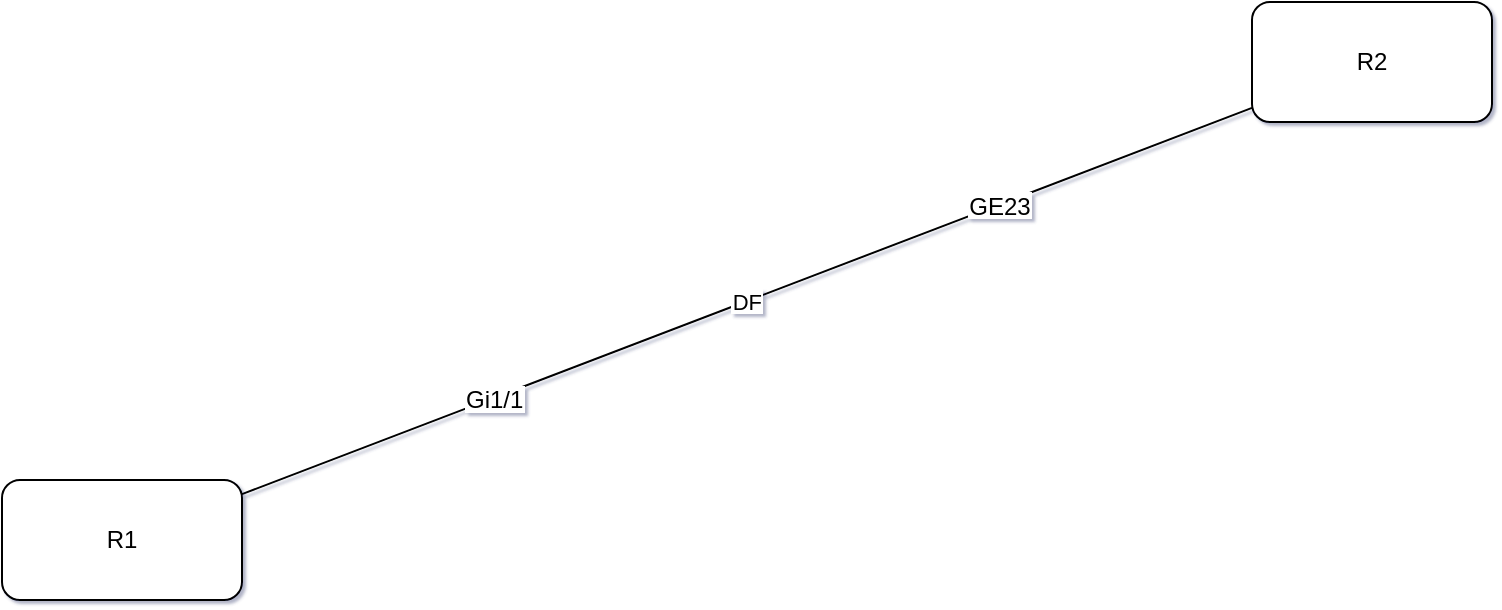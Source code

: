 <mxfile type="device" compressed="false">
    <diagram id="Page-1" name="Page-1">
      <mxGraphModel dx="1360" dy="864" grid="1" gridSize="10" guides="1" tooltips="1" connect="1" arrows="1" fold="1" page="1" pageScale="1" pageWidth="827" pageHeight="1169" math="0" shadow="1">
        <root>
          <mxCell id="0" />   
          <mxCell id="1" parent="0" />
        <object id="R1" label="R1">
      <mxCell style="rounded=1;whiteSpace=wrap;html=1;" vertex="1" parent="1">
          <mxGeometry x="248" y="239" width="120" height="60" as="geometry" />
      </mxCell>
    </object><object id="R2" label="R2">
      <mxCell style="rounded=1;whiteSpace=wrap;html=1;" vertex="1" parent="1">
          <mxGeometry x="873" y="0" width="120" height="60" as="geometry" />
      </mxCell>
    </object><mxCell id="357273fb7cd4908bfb7a68c35aaafbb1-src" value="Gi1/1" style="labelBackgroundColor=#ffffff;;" vertex="1" connectable="0" parent="357273fb7cd4908bfb7a68c35aaafbb1">
      <mxGeometry x="-0.5" relative="1" as="geometry">
        <mxPoint as="offset" />
      </mxGeometry>
    </mxCell><mxCell id="357273fb7cd4908bfb7a68c35aaafbb1-trgt" value="GE23" style="labelBackgroundColor=#ffffff;;" vertex="1" connectable="0" parent="357273fb7cd4908bfb7a68c35aaafbb1">
      <mxGeometry x="0.5" relative="-1" as="geometry">
        <mxPoint as="offset" />
      </mxGeometry>
    </mxCell><object id="357273fb7cd4908bfb7a68c35aaafbb1" label="DF" src_label="Gi1/1" trgt_label="GE23" source="R1" target="R2">
      <mxCell style="endArrow=none;" edge="1" parent="1" source="R1" target="R2">
          <mxGeometry relative="1" as="geometry" />
      </mxCell>
    </object></root>
      </mxGraphModel>
    </diagram></mxfile>